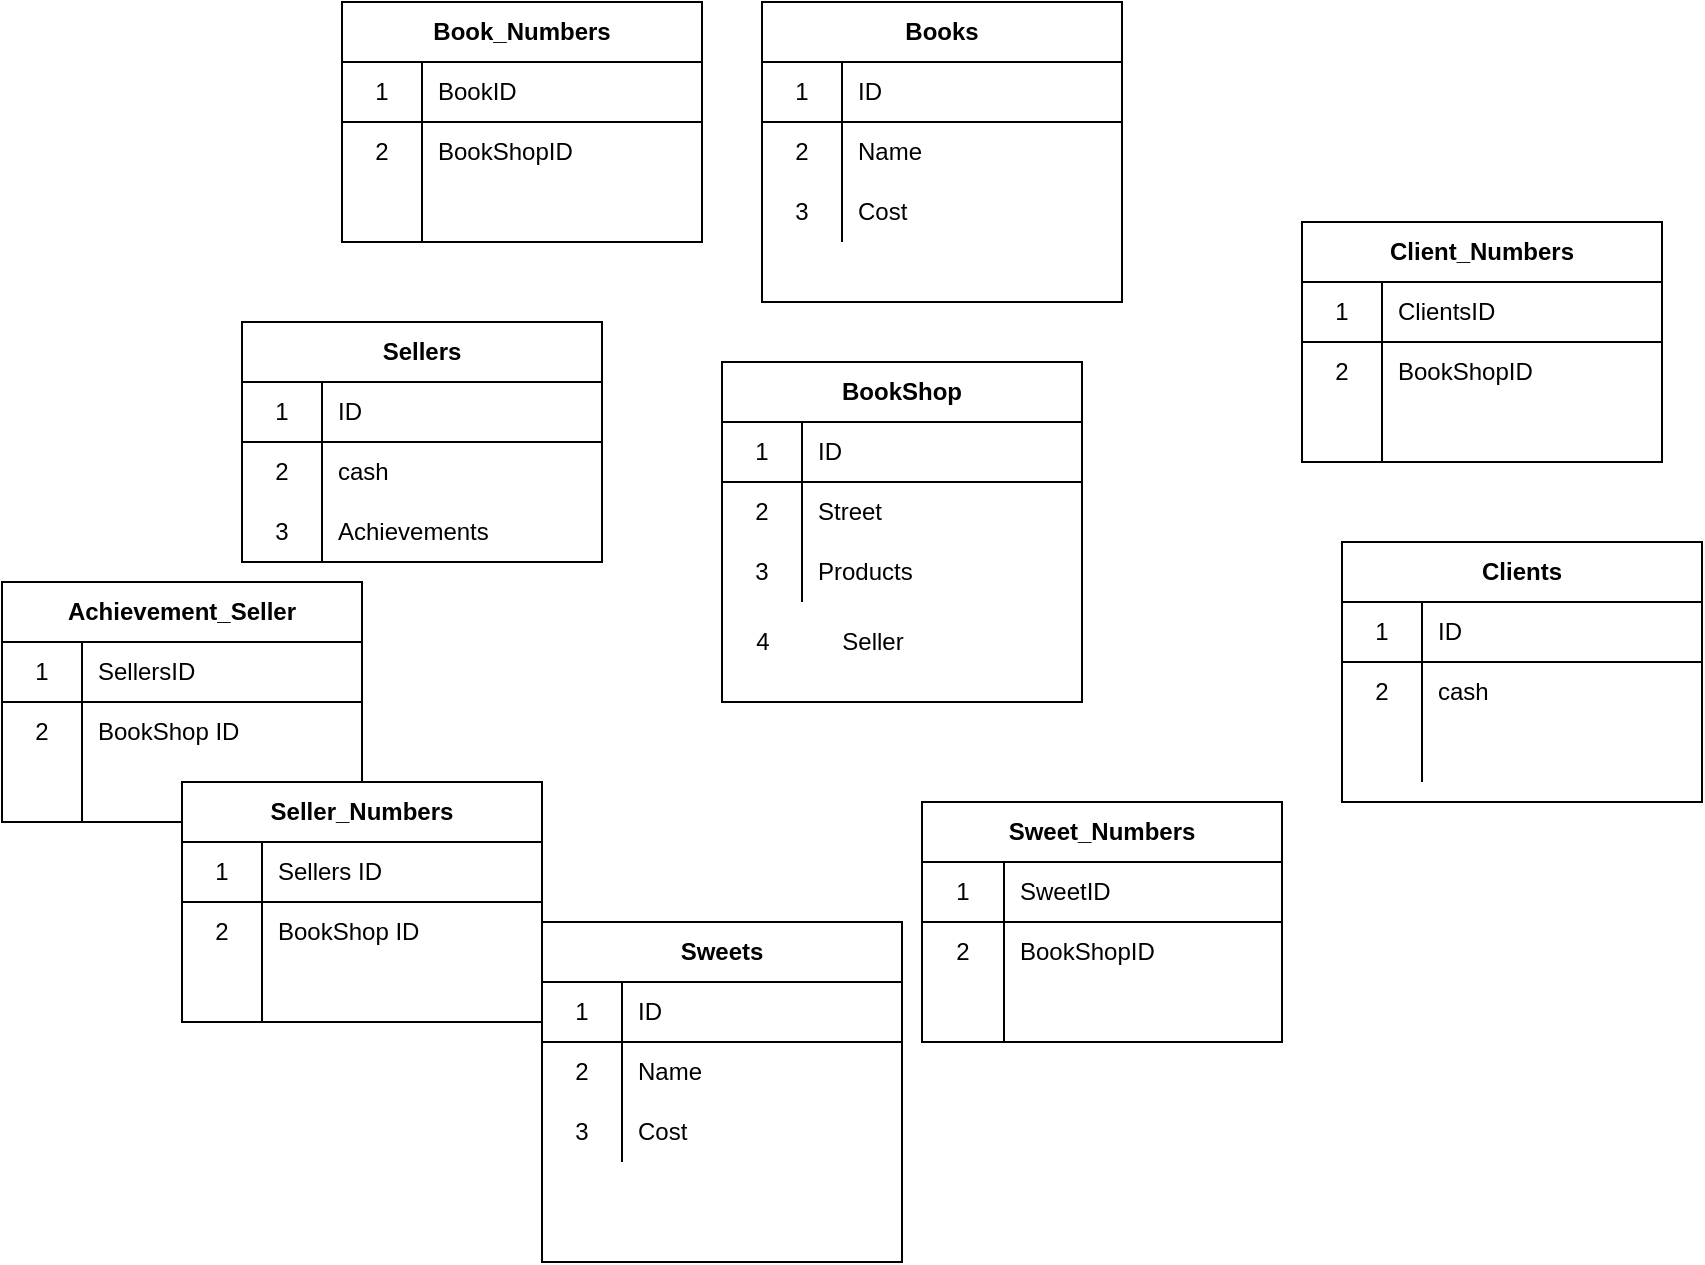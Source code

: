 <mxfile version="14.6.3" type="github">
  <diagram id="C5RBs43oDa-KdzZeNtuy" name="Page-1">
    <mxGraphModel dx="1935" dy="784" grid="1" gridSize="10" guides="1" tooltips="1" connect="1" arrows="1" fold="1" page="1" pageScale="1" pageWidth="827" pageHeight="1169" math="0" shadow="0">
      <root>
        <mxCell id="WIyWlLk6GJQsqaUBKTNV-0" />
        <mxCell id="WIyWlLk6GJQsqaUBKTNV-1" parent="WIyWlLk6GJQsqaUBKTNV-0" />
        <mxCell id="SH3YBPQ3gGaoSPyAYsvP-0" value="BookShop" style="shape=table;html=1;whiteSpace=wrap;startSize=30;container=1;collapsible=0;childLayout=tableLayout;fixedRows=1;rowLines=0;fontStyle=1;align=center;" parent="WIyWlLk6GJQsqaUBKTNV-1" vertex="1">
          <mxGeometry x="290" y="200" width="180" height="170" as="geometry" />
        </mxCell>
        <mxCell id="SH3YBPQ3gGaoSPyAYsvP-1" value="" style="shape=partialRectangle;html=1;whiteSpace=wrap;collapsible=0;dropTarget=0;pointerEvents=0;fillColor=none;top=0;left=0;bottom=1;right=0;points=[[0,0.5],[1,0.5]];portConstraint=eastwest;" parent="SH3YBPQ3gGaoSPyAYsvP-0" vertex="1">
          <mxGeometry y="30" width="180" height="30" as="geometry" />
        </mxCell>
        <mxCell id="SH3YBPQ3gGaoSPyAYsvP-2" value="1" style="shape=partialRectangle;html=1;whiteSpace=wrap;connectable=0;fillColor=none;top=0;left=0;bottom=0;right=0;overflow=hidden;" parent="SH3YBPQ3gGaoSPyAYsvP-1" vertex="1">
          <mxGeometry width="40" height="30" as="geometry" />
        </mxCell>
        <mxCell id="SH3YBPQ3gGaoSPyAYsvP-3" value="ID" style="shape=partialRectangle;html=1;whiteSpace=wrap;connectable=0;fillColor=none;top=0;left=0;bottom=0;right=0;align=left;spacingLeft=6;overflow=hidden;" parent="SH3YBPQ3gGaoSPyAYsvP-1" vertex="1">
          <mxGeometry x="40" width="140" height="30" as="geometry" />
        </mxCell>
        <mxCell id="SH3YBPQ3gGaoSPyAYsvP-4" value="" style="shape=partialRectangle;html=1;whiteSpace=wrap;collapsible=0;dropTarget=0;pointerEvents=0;fillColor=none;top=0;left=0;bottom=0;right=0;points=[[0,0.5],[1,0.5]];portConstraint=eastwest;" parent="SH3YBPQ3gGaoSPyAYsvP-0" vertex="1">
          <mxGeometry y="60" width="180" height="30" as="geometry" />
        </mxCell>
        <mxCell id="SH3YBPQ3gGaoSPyAYsvP-5" value="2" style="shape=partialRectangle;html=1;whiteSpace=wrap;connectable=0;fillColor=none;top=0;left=0;bottom=0;right=0;overflow=hidden;" parent="SH3YBPQ3gGaoSPyAYsvP-4" vertex="1">
          <mxGeometry width="40" height="30" as="geometry" />
        </mxCell>
        <mxCell id="SH3YBPQ3gGaoSPyAYsvP-6" value="Street" style="shape=partialRectangle;html=1;whiteSpace=wrap;connectable=0;fillColor=none;top=0;left=0;bottom=0;right=0;align=left;spacingLeft=6;overflow=hidden;" parent="SH3YBPQ3gGaoSPyAYsvP-4" vertex="1">
          <mxGeometry x="40" width="140" height="30" as="geometry" />
        </mxCell>
        <mxCell id="SH3YBPQ3gGaoSPyAYsvP-7" value="" style="shape=partialRectangle;html=1;whiteSpace=wrap;collapsible=0;dropTarget=0;pointerEvents=0;fillColor=none;top=0;left=0;bottom=0;right=0;points=[[0,0.5],[1,0.5]];portConstraint=eastwest;" parent="SH3YBPQ3gGaoSPyAYsvP-0" vertex="1">
          <mxGeometry y="90" width="180" height="30" as="geometry" />
        </mxCell>
        <mxCell id="SH3YBPQ3gGaoSPyAYsvP-8" value="3" style="shape=partialRectangle;html=1;whiteSpace=wrap;connectable=0;fillColor=none;top=0;left=0;bottom=0;right=0;overflow=hidden;" parent="SH3YBPQ3gGaoSPyAYsvP-7" vertex="1">
          <mxGeometry width="40" height="30" as="geometry" />
        </mxCell>
        <mxCell id="SH3YBPQ3gGaoSPyAYsvP-9" value="Products" style="shape=partialRectangle;html=1;whiteSpace=wrap;connectable=0;fillColor=none;top=0;left=0;bottom=0;right=0;align=left;spacingLeft=6;overflow=hidden;" parent="SH3YBPQ3gGaoSPyAYsvP-7" vertex="1">
          <mxGeometry x="40" width="140" height="30" as="geometry" />
        </mxCell>
        <mxCell id="SH3YBPQ3gGaoSPyAYsvP-10" value="Books" style="shape=table;html=1;whiteSpace=wrap;startSize=30;container=1;collapsible=0;childLayout=tableLayout;fixedRows=1;rowLines=0;fontStyle=1;align=center;" parent="WIyWlLk6GJQsqaUBKTNV-1" vertex="1">
          <mxGeometry x="310" y="20" width="180" height="150" as="geometry" />
        </mxCell>
        <mxCell id="SH3YBPQ3gGaoSPyAYsvP-11" value="" style="shape=partialRectangle;html=1;whiteSpace=wrap;collapsible=0;dropTarget=0;pointerEvents=0;fillColor=none;top=0;left=0;bottom=1;right=0;points=[[0,0.5],[1,0.5]];portConstraint=eastwest;" parent="SH3YBPQ3gGaoSPyAYsvP-10" vertex="1">
          <mxGeometry y="30" width="180" height="30" as="geometry" />
        </mxCell>
        <mxCell id="SH3YBPQ3gGaoSPyAYsvP-12" value="1" style="shape=partialRectangle;html=1;whiteSpace=wrap;connectable=0;fillColor=none;top=0;left=0;bottom=0;right=0;overflow=hidden;" parent="SH3YBPQ3gGaoSPyAYsvP-11" vertex="1">
          <mxGeometry width="40" height="30" as="geometry" />
        </mxCell>
        <mxCell id="SH3YBPQ3gGaoSPyAYsvP-13" value="ID" style="shape=partialRectangle;html=1;whiteSpace=wrap;connectable=0;fillColor=none;top=0;left=0;bottom=0;right=0;align=left;spacingLeft=6;overflow=hidden;" parent="SH3YBPQ3gGaoSPyAYsvP-11" vertex="1">
          <mxGeometry x="40" width="140" height="30" as="geometry" />
        </mxCell>
        <mxCell id="SH3YBPQ3gGaoSPyAYsvP-14" value="" style="shape=partialRectangle;html=1;whiteSpace=wrap;collapsible=0;dropTarget=0;pointerEvents=0;fillColor=none;top=0;left=0;bottom=0;right=0;points=[[0,0.5],[1,0.5]];portConstraint=eastwest;" parent="SH3YBPQ3gGaoSPyAYsvP-10" vertex="1">
          <mxGeometry y="60" width="180" height="30" as="geometry" />
        </mxCell>
        <mxCell id="SH3YBPQ3gGaoSPyAYsvP-15" value="2" style="shape=partialRectangle;html=1;whiteSpace=wrap;connectable=0;fillColor=none;top=0;left=0;bottom=0;right=0;overflow=hidden;" parent="SH3YBPQ3gGaoSPyAYsvP-14" vertex="1">
          <mxGeometry width="40" height="30" as="geometry" />
        </mxCell>
        <mxCell id="SH3YBPQ3gGaoSPyAYsvP-16" value="Name" style="shape=partialRectangle;html=1;whiteSpace=wrap;connectable=0;fillColor=none;top=0;left=0;bottom=0;right=0;align=left;spacingLeft=6;overflow=hidden;" parent="SH3YBPQ3gGaoSPyAYsvP-14" vertex="1">
          <mxGeometry x="40" width="140" height="30" as="geometry" />
        </mxCell>
        <mxCell id="SH3YBPQ3gGaoSPyAYsvP-17" value="" style="shape=partialRectangle;html=1;whiteSpace=wrap;collapsible=0;dropTarget=0;pointerEvents=0;fillColor=none;top=0;left=0;bottom=0;right=0;points=[[0,0.5],[1,0.5]];portConstraint=eastwest;" parent="SH3YBPQ3gGaoSPyAYsvP-10" vertex="1">
          <mxGeometry y="90" width="180" height="30" as="geometry" />
        </mxCell>
        <mxCell id="SH3YBPQ3gGaoSPyAYsvP-18" value="3" style="shape=partialRectangle;html=1;whiteSpace=wrap;connectable=0;fillColor=none;top=0;left=0;bottom=0;right=0;overflow=hidden;" parent="SH3YBPQ3gGaoSPyAYsvP-17" vertex="1">
          <mxGeometry width="40" height="30" as="geometry" />
        </mxCell>
        <mxCell id="SH3YBPQ3gGaoSPyAYsvP-19" value="Cost" style="shape=partialRectangle;html=1;whiteSpace=wrap;connectable=0;fillColor=none;top=0;left=0;bottom=0;right=0;align=left;spacingLeft=6;overflow=hidden;" parent="SH3YBPQ3gGaoSPyAYsvP-17" vertex="1">
          <mxGeometry x="40" width="140" height="30" as="geometry" />
        </mxCell>
        <mxCell id="SH3YBPQ3gGaoSPyAYsvP-33" value="Book_Numbers" style="shape=table;html=1;whiteSpace=wrap;startSize=30;container=1;collapsible=0;childLayout=tableLayout;fixedRows=1;rowLines=0;fontStyle=1;align=center;" parent="WIyWlLk6GJQsqaUBKTNV-1" vertex="1">
          <mxGeometry x="100" y="20" width="180" height="120" as="geometry" />
        </mxCell>
        <mxCell id="SH3YBPQ3gGaoSPyAYsvP-34" value="" style="shape=partialRectangle;html=1;whiteSpace=wrap;collapsible=0;dropTarget=0;pointerEvents=0;fillColor=none;top=0;left=0;bottom=1;right=0;points=[[0,0.5],[1,0.5]];portConstraint=eastwest;" parent="SH3YBPQ3gGaoSPyAYsvP-33" vertex="1">
          <mxGeometry y="30" width="180" height="30" as="geometry" />
        </mxCell>
        <mxCell id="SH3YBPQ3gGaoSPyAYsvP-35" value="1" style="shape=partialRectangle;html=1;whiteSpace=wrap;connectable=0;fillColor=none;top=0;left=0;bottom=0;right=0;overflow=hidden;" parent="SH3YBPQ3gGaoSPyAYsvP-34" vertex="1">
          <mxGeometry width="40" height="30" as="geometry" />
        </mxCell>
        <mxCell id="SH3YBPQ3gGaoSPyAYsvP-36" value="BookID" style="shape=partialRectangle;html=1;whiteSpace=wrap;connectable=0;fillColor=none;top=0;left=0;bottom=0;right=0;align=left;spacingLeft=6;overflow=hidden;" parent="SH3YBPQ3gGaoSPyAYsvP-34" vertex="1">
          <mxGeometry x="40" width="140" height="30" as="geometry" />
        </mxCell>
        <mxCell id="SH3YBPQ3gGaoSPyAYsvP-37" value="" style="shape=partialRectangle;html=1;whiteSpace=wrap;collapsible=0;dropTarget=0;pointerEvents=0;fillColor=none;top=0;left=0;bottom=0;right=0;points=[[0,0.5],[1,0.5]];portConstraint=eastwest;" parent="SH3YBPQ3gGaoSPyAYsvP-33" vertex="1">
          <mxGeometry y="60" width="180" height="30" as="geometry" />
        </mxCell>
        <mxCell id="SH3YBPQ3gGaoSPyAYsvP-38" value="2" style="shape=partialRectangle;html=1;whiteSpace=wrap;connectable=0;fillColor=none;top=0;left=0;bottom=0;right=0;overflow=hidden;" parent="SH3YBPQ3gGaoSPyAYsvP-37" vertex="1">
          <mxGeometry width="40" height="30" as="geometry" />
        </mxCell>
        <mxCell id="SH3YBPQ3gGaoSPyAYsvP-39" value="BookShopID" style="shape=partialRectangle;html=1;whiteSpace=wrap;connectable=0;fillColor=none;top=0;left=0;bottom=0;right=0;align=left;spacingLeft=6;overflow=hidden;" parent="SH3YBPQ3gGaoSPyAYsvP-37" vertex="1">
          <mxGeometry x="40" width="140" height="30" as="geometry" />
        </mxCell>
        <mxCell id="SH3YBPQ3gGaoSPyAYsvP-40" value="" style="shape=partialRectangle;html=1;whiteSpace=wrap;collapsible=0;dropTarget=0;pointerEvents=0;fillColor=none;top=0;left=0;bottom=0;right=0;points=[[0,0.5],[1,0.5]];portConstraint=eastwest;" parent="SH3YBPQ3gGaoSPyAYsvP-33" vertex="1">
          <mxGeometry y="90" width="180" height="30" as="geometry" />
        </mxCell>
        <mxCell id="SH3YBPQ3gGaoSPyAYsvP-41" value="" style="shape=partialRectangle;html=1;whiteSpace=wrap;connectable=0;fillColor=none;top=0;left=0;bottom=0;right=0;overflow=hidden;" parent="SH3YBPQ3gGaoSPyAYsvP-40" vertex="1">
          <mxGeometry width="40" height="30" as="geometry" />
        </mxCell>
        <mxCell id="SH3YBPQ3gGaoSPyAYsvP-42" value="" style="shape=partialRectangle;html=1;whiteSpace=wrap;connectable=0;fillColor=none;top=0;left=0;bottom=0;right=0;align=left;spacingLeft=6;overflow=hidden;" parent="SH3YBPQ3gGaoSPyAYsvP-40" vertex="1">
          <mxGeometry x="40" width="140" height="30" as="geometry" />
        </mxCell>
        <mxCell id="SH3YBPQ3gGaoSPyAYsvP-43" value="Clients" style="shape=table;html=1;whiteSpace=wrap;startSize=30;container=1;collapsible=0;childLayout=tableLayout;fixedRows=1;rowLines=0;fontStyle=1;align=center;" parent="WIyWlLk6GJQsqaUBKTNV-1" vertex="1">
          <mxGeometry x="600" y="290" width="180" height="130" as="geometry" />
        </mxCell>
        <mxCell id="SH3YBPQ3gGaoSPyAYsvP-44" value="" style="shape=partialRectangle;html=1;whiteSpace=wrap;collapsible=0;dropTarget=0;pointerEvents=0;fillColor=none;top=0;left=0;bottom=1;right=0;points=[[0,0.5],[1,0.5]];portConstraint=eastwest;" parent="SH3YBPQ3gGaoSPyAYsvP-43" vertex="1">
          <mxGeometry y="30" width="180" height="30" as="geometry" />
        </mxCell>
        <mxCell id="SH3YBPQ3gGaoSPyAYsvP-45" value="1" style="shape=partialRectangle;html=1;whiteSpace=wrap;connectable=0;fillColor=none;top=0;left=0;bottom=0;right=0;overflow=hidden;" parent="SH3YBPQ3gGaoSPyAYsvP-44" vertex="1">
          <mxGeometry width="40" height="30" as="geometry" />
        </mxCell>
        <mxCell id="SH3YBPQ3gGaoSPyAYsvP-46" value="ID" style="shape=partialRectangle;html=1;whiteSpace=wrap;connectable=0;fillColor=none;top=0;left=0;bottom=0;right=0;align=left;spacingLeft=6;overflow=hidden;" parent="SH3YBPQ3gGaoSPyAYsvP-44" vertex="1">
          <mxGeometry x="40" width="140" height="30" as="geometry" />
        </mxCell>
        <mxCell id="SH3YBPQ3gGaoSPyAYsvP-47" value="" style="shape=partialRectangle;html=1;whiteSpace=wrap;collapsible=0;dropTarget=0;pointerEvents=0;fillColor=none;top=0;left=0;bottom=0;right=0;points=[[0,0.5],[1,0.5]];portConstraint=eastwest;" parent="SH3YBPQ3gGaoSPyAYsvP-43" vertex="1">
          <mxGeometry y="60" width="180" height="30" as="geometry" />
        </mxCell>
        <mxCell id="SH3YBPQ3gGaoSPyAYsvP-48" value="2" style="shape=partialRectangle;html=1;whiteSpace=wrap;connectable=0;fillColor=none;top=0;left=0;bottom=0;right=0;overflow=hidden;" parent="SH3YBPQ3gGaoSPyAYsvP-47" vertex="1">
          <mxGeometry width="40" height="30" as="geometry" />
        </mxCell>
        <mxCell id="SH3YBPQ3gGaoSPyAYsvP-49" value="cash" style="shape=partialRectangle;html=1;whiteSpace=wrap;connectable=0;fillColor=none;top=0;left=0;bottom=0;right=0;align=left;spacingLeft=6;overflow=hidden;" parent="SH3YBPQ3gGaoSPyAYsvP-47" vertex="1">
          <mxGeometry x="40" width="140" height="30" as="geometry" />
        </mxCell>
        <mxCell id="SH3YBPQ3gGaoSPyAYsvP-50" value="" style="shape=partialRectangle;html=1;whiteSpace=wrap;collapsible=0;dropTarget=0;pointerEvents=0;fillColor=none;top=0;left=0;bottom=0;right=0;points=[[0,0.5],[1,0.5]];portConstraint=eastwest;" parent="SH3YBPQ3gGaoSPyAYsvP-43" vertex="1">
          <mxGeometry y="90" width="180" height="30" as="geometry" />
        </mxCell>
        <mxCell id="SH3YBPQ3gGaoSPyAYsvP-51" value="" style="shape=partialRectangle;html=1;whiteSpace=wrap;connectable=0;fillColor=none;top=0;left=0;bottom=0;right=0;overflow=hidden;" parent="SH3YBPQ3gGaoSPyAYsvP-50" vertex="1">
          <mxGeometry width="40" height="30" as="geometry" />
        </mxCell>
        <mxCell id="SH3YBPQ3gGaoSPyAYsvP-52" value="" style="shape=partialRectangle;html=1;whiteSpace=wrap;connectable=0;fillColor=none;top=0;left=0;bottom=0;right=0;align=left;spacingLeft=6;overflow=hidden;" parent="SH3YBPQ3gGaoSPyAYsvP-50" vertex="1">
          <mxGeometry x="40" width="140" height="30" as="geometry" />
        </mxCell>
        <mxCell id="SH3YBPQ3gGaoSPyAYsvP-53" value="Sweets" style="shape=table;html=1;whiteSpace=wrap;startSize=30;container=1;collapsible=0;childLayout=tableLayout;fixedRows=1;rowLines=0;fontStyle=1;align=center;" parent="WIyWlLk6GJQsqaUBKTNV-1" vertex="1">
          <mxGeometry x="200" y="480" width="180" height="170" as="geometry" />
        </mxCell>
        <mxCell id="SH3YBPQ3gGaoSPyAYsvP-54" value="" style="shape=partialRectangle;html=1;whiteSpace=wrap;collapsible=0;dropTarget=0;pointerEvents=0;fillColor=none;top=0;left=0;bottom=1;right=0;points=[[0,0.5],[1,0.5]];portConstraint=eastwest;" parent="SH3YBPQ3gGaoSPyAYsvP-53" vertex="1">
          <mxGeometry y="30" width="180" height="30" as="geometry" />
        </mxCell>
        <mxCell id="SH3YBPQ3gGaoSPyAYsvP-55" value="1" style="shape=partialRectangle;html=1;whiteSpace=wrap;connectable=0;fillColor=none;top=0;left=0;bottom=0;right=0;overflow=hidden;" parent="SH3YBPQ3gGaoSPyAYsvP-54" vertex="1">
          <mxGeometry width="40" height="30" as="geometry" />
        </mxCell>
        <mxCell id="SH3YBPQ3gGaoSPyAYsvP-56" value="ID" style="shape=partialRectangle;html=1;whiteSpace=wrap;connectable=0;fillColor=none;top=0;left=0;bottom=0;right=0;align=left;spacingLeft=6;overflow=hidden;" parent="SH3YBPQ3gGaoSPyAYsvP-54" vertex="1">
          <mxGeometry x="40" width="140" height="30" as="geometry" />
        </mxCell>
        <mxCell id="SH3YBPQ3gGaoSPyAYsvP-57" value="" style="shape=partialRectangle;html=1;whiteSpace=wrap;collapsible=0;dropTarget=0;pointerEvents=0;fillColor=none;top=0;left=0;bottom=0;right=0;points=[[0,0.5],[1,0.5]];portConstraint=eastwest;" parent="SH3YBPQ3gGaoSPyAYsvP-53" vertex="1">
          <mxGeometry y="60" width="180" height="30" as="geometry" />
        </mxCell>
        <mxCell id="SH3YBPQ3gGaoSPyAYsvP-58" value="2" style="shape=partialRectangle;html=1;whiteSpace=wrap;connectable=0;fillColor=none;top=0;left=0;bottom=0;right=0;overflow=hidden;" parent="SH3YBPQ3gGaoSPyAYsvP-57" vertex="1">
          <mxGeometry width="40" height="30" as="geometry" />
        </mxCell>
        <mxCell id="SH3YBPQ3gGaoSPyAYsvP-59" value="Name" style="shape=partialRectangle;html=1;whiteSpace=wrap;connectable=0;fillColor=none;top=0;left=0;bottom=0;right=0;align=left;spacingLeft=6;overflow=hidden;" parent="SH3YBPQ3gGaoSPyAYsvP-57" vertex="1">
          <mxGeometry x="40" width="140" height="30" as="geometry" />
        </mxCell>
        <mxCell id="SH3YBPQ3gGaoSPyAYsvP-60" value="" style="shape=partialRectangle;html=1;whiteSpace=wrap;collapsible=0;dropTarget=0;pointerEvents=0;fillColor=none;top=0;left=0;bottom=0;right=0;points=[[0,0.5],[1,0.5]];portConstraint=eastwest;" parent="SH3YBPQ3gGaoSPyAYsvP-53" vertex="1">
          <mxGeometry y="90" width="180" height="30" as="geometry" />
        </mxCell>
        <mxCell id="SH3YBPQ3gGaoSPyAYsvP-61" value="3" style="shape=partialRectangle;html=1;whiteSpace=wrap;connectable=0;fillColor=none;top=0;left=0;bottom=0;right=0;overflow=hidden;" parent="SH3YBPQ3gGaoSPyAYsvP-60" vertex="1">
          <mxGeometry width="40" height="30" as="geometry" />
        </mxCell>
        <mxCell id="SH3YBPQ3gGaoSPyAYsvP-62" value="Cost" style="shape=partialRectangle;html=1;whiteSpace=wrap;connectable=0;fillColor=none;top=0;left=0;bottom=0;right=0;align=left;spacingLeft=6;overflow=hidden;" parent="SH3YBPQ3gGaoSPyAYsvP-60" vertex="1">
          <mxGeometry x="40" width="140" height="30" as="geometry" />
        </mxCell>
        <mxCell id="SH3YBPQ3gGaoSPyAYsvP-63" value="Sweet_Numbers" style="shape=table;html=1;whiteSpace=wrap;startSize=30;container=1;collapsible=0;childLayout=tableLayout;fixedRows=1;rowLines=0;fontStyle=1;align=center;" parent="WIyWlLk6GJQsqaUBKTNV-1" vertex="1">
          <mxGeometry x="390" y="420" width="180" height="120" as="geometry" />
        </mxCell>
        <mxCell id="SH3YBPQ3gGaoSPyAYsvP-64" value="" style="shape=partialRectangle;html=1;whiteSpace=wrap;collapsible=0;dropTarget=0;pointerEvents=0;fillColor=none;top=0;left=0;bottom=1;right=0;points=[[0,0.5],[1,0.5]];portConstraint=eastwest;" parent="SH3YBPQ3gGaoSPyAYsvP-63" vertex="1">
          <mxGeometry y="30" width="180" height="30" as="geometry" />
        </mxCell>
        <mxCell id="SH3YBPQ3gGaoSPyAYsvP-65" value="1" style="shape=partialRectangle;html=1;whiteSpace=wrap;connectable=0;fillColor=none;top=0;left=0;bottom=0;right=0;overflow=hidden;" parent="SH3YBPQ3gGaoSPyAYsvP-64" vertex="1">
          <mxGeometry width="41" height="30" as="geometry" />
        </mxCell>
        <mxCell id="SH3YBPQ3gGaoSPyAYsvP-66" value="SweetID" style="shape=partialRectangle;html=1;whiteSpace=wrap;connectable=0;fillColor=none;top=0;left=0;bottom=0;right=0;align=left;spacingLeft=6;overflow=hidden;" parent="SH3YBPQ3gGaoSPyAYsvP-64" vertex="1">
          <mxGeometry x="41" width="139" height="30" as="geometry" />
        </mxCell>
        <mxCell id="SH3YBPQ3gGaoSPyAYsvP-67" value="" style="shape=partialRectangle;html=1;whiteSpace=wrap;collapsible=0;dropTarget=0;pointerEvents=0;fillColor=none;top=0;left=0;bottom=0;right=0;points=[[0,0.5],[1,0.5]];portConstraint=eastwest;" parent="SH3YBPQ3gGaoSPyAYsvP-63" vertex="1">
          <mxGeometry y="60" width="180" height="30" as="geometry" />
        </mxCell>
        <mxCell id="SH3YBPQ3gGaoSPyAYsvP-68" value="2" style="shape=partialRectangle;html=1;whiteSpace=wrap;connectable=0;fillColor=none;top=0;left=0;bottom=0;right=0;overflow=hidden;" parent="SH3YBPQ3gGaoSPyAYsvP-67" vertex="1">
          <mxGeometry width="41" height="30" as="geometry" />
        </mxCell>
        <mxCell id="SH3YBPQ3gGaoSPyAYsvP-69" value="BookShopID" style="shape=partialRectangle;html=1;whiteSpace=wrap;connectable=0;fillColor=none;top=0;left=0;bottom=0;right=0;align=left;spacingLeft=6;overflow=hidden;" parent="SH3YBPQ3gGaoSPyAYsvP-67" vertex="1">
          <mxGeometry x="41" width="139" height="30" as="geometry" />
        </mxCell>
        <mxCell id="SH3YBPQ3gGaoSPyAYsvP-70" value="" style="shape=partialRectangle;html=1;whiteSpace=wrap;collapsible=0;dropTarget=0;pointerEvents=0;fillColor=none;top=0;left=0;bottom=0;right=0;points=[[0,0.5],[1,0.5]];portConstraint=eastwest;" parent="SH3YBPQ3gGaoSPyAYsvP-63" vertex="1">
          <mxGeometry y="90" width="180" height="30" as="geometry" />
        </mxCell>
        <mxCell id="SH3YBPQ3gGaoSPyAYsvP-71" value="" style="shape=partialRectangle;html=1;whiteSpace=wrap;connectable=0;fillColor=none;top=0;left=0;bottom=0;right=0;overflow=hidden;" parent="SH3YBPQ3gGaoSPyAYsvP-70" vertex="1">
          <mxGeometry width="41" height="30" as="geometry" />
        </mxCell>
        <mxCell id="SH3YBPQ3gGaoSPyAYsvP-72" value="" style="shape=partialRectangle;html=1;whiteSpace=wrap;connectable=0;fillColor=none;top=0;left=0;bottom=0;right=0;align=left;spacingLeft=6;overflow=hidden;" parent="SH3YBPQ3gGaoSPyAYsvP-70" vertex="1">
          <mxGeometry x="41" width="139" height="30" as="geometry" />
        </mxCell>
        <mxCell id="SH3YBPQ3gGaoSPyAYsvP-83" value="Client_Numbers" style="shape=table;html=1;whiteSpace=wrap;startSize=30;container=1;collapsible=0;childLayout=tableLayout;fixedRows=1;rowLines=0;fontStyle=1;align=center;" parent="WIyWlLk6GJQsqaUBKTNV-1" vertex="1">
          <mxGeometry x="580" y="130" width="180" height="120" as="geometry" />
        </mxCell>
        <mxCell id="SH3YBPQ3gGaoSPyAYsvP-84" value="" style="shape=partialRectangle;html=1;whiteSpace=wrap;collapsible=0;dropTarget=0;pointerEvents=0;fillColor=none;top=0;left=0;bottom=1;right=0;points=[[0,0.5],[1,0.5]];portConstraint=eastwest;" parent="SH3YBPQ3gGaoSPyAYsvP-83" vertex="1">
          <mxGeometry y="30" width="180" height="30" as="geometry" />
        </mxCell>
        <mxCell id="SH3YBPQ3gGaoSPyAYsvP-85" value="1" style="shape=partialRectangle;html=1;whiteSpace=wrap;connectable=0;fillColor=none;top=0;left=0;bottom=0;right=0;overflow=hidden;" parent="SH3YBPQ3gGaoSPyAYsvP-84" vertex="1">
          <mxGeometry width="40" height="30" as="geometry" />
        </mxCell>
        <mxCell id="SH3YBPQ3gGaoSPyAYsvP-86" value="ClientsID" style="shape=partialRectangle;html=1;whiteSpace=wrap;connectable=0;fillColor=none;top=0;left=0;bottom=0;right=0;align=left;spacingLeft=6;overflow=hidden;" parent="SH3YBPQ3gGaoSPyAYsvP-84" vertex="1">
          <mxGeometry x="40" width="140" height="30" as="geometry" />
        </mxCell>
        <mxCell id="SH3YBPQ3gGaoSPyAYsvP-87" value="" style="shape=partialRectangle;html=1;whiteSpace=wrap;collapsible=0;dropTarget=0;pointerEvents=0;fillColor=none;top=0;left=0;bottom=0;right=0;points=[[0,0.5],[1,0.5]];portConstraint=eastwest;" parent="SH3YBPQ3gGaoSPyAYsvP-83" vertex="1">
          <mxGeometry y="60" width="180" height="30" as="geometry" />
        </mxCell>
        <mxCell id="SH3YBPQ3gGaoSPyAYsvP-88" value="2" style="shape=partialRectangle;html=1;whiteSpace=wrap;connectable=0;fillColor=none;top=0;left=0;bottom=0;right=0;overflow=hidden;" parent="SH3YBPQ3gGaoSPyAYsvP-87" vertex="1">
          <mxGeometry width="40" height="30" as="geometry" />
        </mxCell>
        <mxCell id="SH3YBPQ3gGaoSPyAYsvP-89" value="BookShopID" style="shape=partialRectangle;html=1;whiteSpace=wrap;connectable=0;fillColor=none;top=0;left=0;bottom=0;right=0;align=left;spacingLeft=6;overflow=hidden;" parent="SH3YBPQ3gGaoSPyAYsvP-87" vertex="1">
          <mxGeometry x="40" width="140" height="30" as="geometry" />
        </mxCell>
        <mxCell id="SH3YBPQ3gGaoSPyAYsvP-90" value="" style="shape=partialRectangle;html=1;whiteSpace=wrap;collapsible=0;dropTarget=0;pointerEvents=0;fillColor=none;top=0;left=0;bottom=0;right=0;points=[[0,0.5],[1,0.5]];portConstraint=eastwest;" parent="SH3YBPQ3gGaoSPyAYsvP-83" vertex="1">
          <mxGeometry y="90" width="180" height="30" as="geometry" />
        </mxCell>
        <mxCell id="SH3YBPQ3gGaoSPyAYsvP-91" value="" style="shape=partialRectangle;html=1;whiteSpace=wrap;connectable=0;fillColor=none;top=0;left=0;bottom=0;right=0;overflow=hidden;" parent="SH3YBPQ3gGaoSPyAYsvP-90" vertex="1">
          <mxGeometry width="40" height="30" as="geometry" />
        </mxCell>
        <mxCell id="SH3YBPQ3gGaoSPyAYsvP-92" value="" style="shape=partialRectangle;html=1;whiteSpace=wrap;connectable=0;fillColor=none;top=0;left=0;bottom=0;right=0;align=left;spacingLeft=6;overflow=hidden;" parent="SH3YBPQ3gGaoSPyAYsvP-90" vertex="1">
          <mxGeometry x="40" width="140" height="30" as="geometry" />
        </mxCell>
        <mxCell id="KYi7_azfYtkrfI1_Ko0c-4" value="4" style="text;html=1;align=center;verticalAlign=middle;resizable=0;points=[];autosize=1;strokeColor=none;" parent="WIyWlLk6GJQsqaUBKTNV-1" vertex="1">
          <mxGeometry x="300" y="330" width="20" height="20" as="geometry" />
        </mxCell>
        <mxCell id="KYi7_azfYtkrfI1_Ko0c-5" value="Seller" style="text;html=1;align=center;verticalAlign=middle;resizable=0;points=[];autosize=1;strokeColor=none;" parent="WIyWlLk6GJQsqaUBKTNV-1" vertex="1">
          <mxGeometry x="340" y="330" width="50" height="20" as="geometry" />
        </mxCell>
        <mxCell id="KYi7_azfYtkrfI1_Ko0c-6" value="Sellers" style="shape=table;html=1;whiteSpace=wrap;startSize=30;container=1;collapsible=0;childLayout=tableLayout;fixedRows=1;rowLines=0;fontStyle=1;align=center;" parent="WIyWlLk6GJQsqaUBKTNV-1" vertex="1">
          <mxGeometry x="50" y="180" width="180" height="120" as="geometry" />
        </mxCell>
        <mxCell id="KYi7_azfYtkrfI1_Ko0c-7" value="" style="shape=partialRectangle;html=1;whiteSpace=wrap;collapsible=0;dropTarget=0;pointerEvents=0;fillColor=none;top=0;left=0;bottom=1;right=0;points=[[0,0.5],[1,0.5]];portConstraint=eastwest;" parent="KYi7_azfYtkrfI1_Ko0c-6" vertex="1">
          <mxGeometry y="30" width="180" height="30" as="geometry" />
        </mxCell>
        <mxCell id="KYi7_azfYtkrfI1_Ko0c-8" value="1" style="shape=partialRectangle;html=1;whiteSpace=wrap;connectable=0;fillColor=none;top=0;left=0;bottom=0;right=0;overflow=hidden;" parent="KYi7_azfYtkrfI1_Ko0c-7" vertex="1">
          <mxGeometry width="40" height="30" as="geometry" />
        </mxCell>
        <mxCell id="KYi7_azfYtkrfI1_Ko0c-9" value="ID" style="shape=partialRectangle;html=1;whiteSpace=wrap;connectable=0;fillColor=none;top=0;left=0;bottom=0;right=0;align=left;spacingLeft=6;overflow=hidden;" parent="KYi7_azfYtkrfI1_Ko0c-7" vertex="1">
          <mxGeometry x="40" width="140" height="30" as="geometry" />
        </mxCell>
        <mxCell id="KYi7_azfYtkrfI1_Ko0c-10" value="" style="shape=partialRectangle;html=1;whiteSpace=wrap;collapsible=0;dropTarget=0;pointerEvents=0;fillColor=none;top=0;left=0;bottom=0;right=0;points=[[0,0.5],[1,0.5]];portConstraint=eastwest;" parent="KYi7_azfYtkrfI1_Ko0c-6" vertex="1">
          <mxGeometry y="60" width="180" height="30" as="geometry" />
        </mxCell>
        <mxCell id="KYi7_azfYtkrfI1_Ko0c-11" value="2" style="shape=partialRectangle;html=1;whiteSpace=wrap;connectable=0;fillColor=none;top=0;left=0;bottom=0;right=0;overflow=hidden;" parent="KYi7_azfYtkrfI1_Ko0c-10" vertex="1">
          <mxGeometry width="40" height="30" as="geometry" />
        </mxCell>
        <mxCell id="KYi7_azfYtkrfI1_Ko0c-12" value="cash" style="shape=partialRectangle;html=1;whiteSpace=wrap;connectable=0;fillColor=none;top=0;left=0;bottom=0;right=0;align=left;spacingLeft=6;overflow=hidden;" parent="KYi7_azfYtkrfI1_Ko0c-10" vertex="1">
          <mxGeometry x="40" width="140" height="30" as="geometry" />
        </mxCell>
        <mxCell id="KYi7_azfYtkrfI1_Ko0c-13" value="" style="shape=partialRectangle;html=1;whiteSpace=wrap;collapsible=0;dropTarget=0;pointerEvents=0;fillColor=none;top=0;left=0;bottom=0;right=0;points=[[0,0.5],[1,0.5]];portConstraint=eastwest;" parent="KYi7_azfYtkrfI1_Ko0c-6" vertex="1">
          <mxGeometry y="90" width="180" height="30" as="geometry" />
        </mxCell>
        <mxCell id="KYi7_azfYtkrfI1_Ko0c-14" value="3" style="shape=partialRectangle;html=1;whiteSpace=wrap;connectable=0;fillColor=none;top=0;left=0;bottom=0;right=0;overflow=hidden;" parent="KYi7_azfYtkrfI1_Ko0c-13" vertex="1">
          <mxGeometry width="40" height="30" as="geometry" />
        </mxCell>
        <mxCell id="KYi7_azfYtkrfI1_Ko0c-15" value="&lt;span style=&quot;text-align: center&quot;&gt;Achievements&lt;/span&gt;" style="shape=partialRectangle;html=1;whiteSpace=wrap;connectable=0;fillColor=none;top=0;left=0;bottom=0;right=0;align=left;spacingLeft=6;overflow=hidden;" parent="KYi7_azfYtkrfI1_Ko0c-13" vertex="1">
          <mxGeometry x="40" width="140" height="30" as="geometry" />
        </mxCell>
        <mxCell id="KYi7_azfYtkrfI1_Ko0c-18" value="Achievement_Seller" style="shape=table;html=1;whiteSpace=wrap;startSize=30;container=1;collapsible=0;childLayout=tableLayout;fixedRows=1;rowLines=0;fontStyle=1;align=center;" parent="WIyWlLk6GJQsqaUBKTNV-1" vertex="1">
          <mxGeometry x="-70" y="310" width="180" height="120" as="geometry" />
        </mxCell>
        <mxCell id="KYi7_azfYtkrfI1_Ko0c-19" value="" style="shape=partialRectangle;html=1;whiteSpace=wrap;collapsible=0;dropTarget=0;pointerEvents=0;fillColor=none;top=0;left=0;bottom=1;right=0;points=[[0,0.5],[1,0.5]];portConstraint=eastwest;" parent="KYi7_azfYtkrfI1_Ko0c-18" vertex="1">
          <mxGeometry y="30" width="180" height="30" as="geometry" />
        </mxCell>
        <mxCell id="KYi7_azfYtkrfI1_Ko0c-20" value="1" style="shape=partialRectangle;html=1;whiteSpace=wrap;connectable=0;fillColor=none;top=0;left=0;bottom=0;right=0;overflow=hidden;" parent="KYi7_azfYtkrfI1_Ko0c-19" vertex="1">
          <mxGeometry width="40" height="30" as="geometry" />
        </mxCell>
        <mxCell id="KYi7_azfYtkrfI1_Ko0c-21" value="SellersID" style="shape=partialRectangle;html=1;whiteSpace=wrap;connectable=0;fillColor=none;top=0;left=0;bottom=0;right=0;align=left;spacingLeft=6;overflow=hidden;" parent="KYi7_azfYtkrfI1_Ko0c-19" vertex="1">
          <mxGeometry x="40" width="140" height="30" as="geometry" />
        </mxCell>
        <mxCell id="KYi7_azfYtkrfI1_Ko0c-22" value="" style="shape=partialRectangle;html=1;whiteSpace=wrap;collapsible=0;dropTarget=0;pointerEvents=0;fillColor=none;top=0;left=0;bottom=0;right=0;points=[[0,0.5],[1,0.5]];portConstraint=eastwest;" parent="KYi7_azfYtkrfI1_Ko0c-18" vertex="1">
          <mxGeometry y="60" width="180" height="30" as="geometry" />
        </mxCell>
        <mxCell id="KYi7_azfYtkrfI1_Ko0c-23" value="2" style="shape=partialRectangle;html=1;whiteSpace=wrap;connectable=0;fillColor=none;top=0;left=0;bottom=0;right=0;overflow=hidden;" parent="KYi7_azfYtkrfI1_Ko0c-22" vertex="1">
          <mxGeometry width="40" height="30" as="geometry" />
        </mxCell>
        <mxCell id="KYi7_azfYtkrfI1_Ko0c-24" value="BookShop ID" style="shape=partialRectangle;html=1;whiteSpace=wrap;connectable=0;fillColor=none;top=0;left=0;bottom=0;right=0;align=left;spacingLeft=6;overflow=hidden;" parent="KYi7_azfYtkrfI1_Ko0c-22" vertex="1">
          <mxGeometry x="40" width="140" height="30" as="geometry" />
        </mxCell>
        <mxCell id="KYi7_azfYtkrfI1_Ko0c-25" value="" style="shape=partialRectangle;html=1;whiteSpace=wrap;collapsible=0;dropTarget=0;pointerEvents=0;fillColor=none;top=0;left=0;bottom=0;right=0;points=[[0,0.5],[1,0.5]];portConstraint=eastwest;" parent="KYi7_azfYtkrfI1_Ko0c-18" vertex="1">
          <mxGeometry y="90" width="180" height="30" as="geometry" />
        </mxCell>
        <mxCell id="KYi7_azfYtkrfI1_Ko0c-26" value="" style="shape=partialRectangle;html=1;whiteSpace=wrap;connectable=0;fillColor=none;top=0;left=0;bottom=0;right=0;overflow=hidden;" parent="KYi7_azfYtkrfI1_Ko0c-25" vertex="1">
          <mxGeometry width="40" height="30" as="geometry" />
        </mxCell>
        <mxCell id="KYi7_azfYtkrfI1_Ko0c-27" value="" style="shape=partialRectangle;html=1;whiteSpace=wrap;connectable=0;fillColor=none;top=0;left=0;bottom=0;right=0;align=left;spacingLeft=6;overflow=hidden;" parent="KYi7_azfYtkrfI1_Ko0c-25" vertex="1">
          <mxGeometry x="40" width="140" height="30" as="geometry" />
        </mxCell>
        <mxCell id="KYi7_azfYtkrfI1_Ko0c-28" value="Seller_Numbers" style="shape=table;html=1;whiteSpace=wrap;startSize=30;container=1;collapsible=0;childLayout=tableLayout;fixedRows=1;rowLines=0;fontStyle=1;align=center;" parent="WIyWlLk6GJQsqaUBKTNV-1" vertex="1">
          <mxGeometry x="20" y="410" width="180" height="120" as="geometry" />
        </mxCell>
        <mxCell id="KYi7_azfYtkrfI1_Ko0c-29" value="" style="shape=partialRectangle;html=1;whiteSpace=wrap;collapsible=0;dropTarget=0;pointerEvents=0;fillColor=none;top=0;left=0;bottom=1;right=0;points=[[0,0.5],[1,0.5]];portConstraint=eastwest;" parent="KYi7_azfYtkrfI1_Ko0c-28" vertex="1">
          <mxGeometry y="30" width="180" height="30" as="geometry" />
        </mxCell>
        <mxCell id="KYi7_azfYtkrfI1_Ko0c-30" value="1" style="shape=partialRectangle;html=1;whiteSpace=wrap;connectable=0;fillColor=none;top=0;left=0;bottom=0;right=0;overflow=hidden;" parent="KYi7_azfYtkrfI1_Ko0c-29" vertex="1">
          <mxGeometry width="40" height="30" as="geometry" />
        </mxCell>
        <mxCell id="KYi7_azfYtkrfI1_Ko0c-31" value="Sellers ID" style="shape=partialRectangle;html=1;whiteSpace=wrap;connectable=0;fillColor=none;top=0;left=0;bottom=0;right=0;align=left;spacingLeft=6;overflow=hidden;" parent="KYi7_azfYtkrfI1_Ko0c-29" vertex="1">
          <mxGeometry x="40" width="140" height="30" as="geometry" />
        </mxCell>
        <mxCell id="KYi7_azfYtkrfI1_Ko0c-32" value="" style="shape=partialRectangle;html=1;whiteSpace=wrap;collapsible=0;dropTarget=0;pointerEvents=0;fillColor=none;top=0;left=0;bottom=0;right=0;points=[[0,0.5],[1,0.5]];portConstraint=eastwest;" parent="KYi7_azfYtkrfI1_Ko0c-28" vertex="1">
          <mxGeometry y="60" width="180" height="30" as="geometry" />
        </mxCell>
        <mxCell id="KYi7_azfYtkrfI1_Ko0c-33" value="2" style="shape=partialRectangle;html=1;whiteSpace=wrap;connectable=0;fillColor=none;top=0;left=0;bottom=0;right=0;overflow=hidden;" parent="KYi7_azfYtkrfI1_Ko0c-32" vertex="1">
          <mxGeometry width="40" height="30" as="geometry" />
        </mxCell>
        <mxCell id="KYi7_azfYtkrfI1_Ko0c-34" value="BookShop ID" style="shape=partialRectangle;html=1;whiteSpace=wrap;connectable=0;fillColor=none;top=0;left=0;bottom=0;right=0;align=left;spacingLeft=6;overflow=hidden;" parent="KYi7_azfYtkrfI1_Ko0c-32" vertex="1">
          <mxGeometry x="40" width="140" height="30" as="geometry" />
        </mxCell>
        <mxCell id="KYi7_azfYtkrfI1_Ko0c-35" value="" style="shape=partialRectangle;html=1;whiteSpace=wrap;collapsible=0;dropTarget=0;pointerEvents=0;fillColor=none;top=0;left=0;bottom=0;right=0;points=[[0,0.5],[1,0.5]];portConstraint=eastwest;" parent="KYi7_azfYtkrfI1_Ko0c-28" vertex="1">
          <mxGeometry y="90" width="180" height="30" as="geometry" />
        </mxCell>
        <mxCell id="KYi7_azfYtkrfI1_Ko0c-36" value="" style="shape=partialRectangle;html=1;whiteSpace=wrap;connectable=0;fillColor=none;top=0;left=0;bottom=0;right=0;overflow=hidden;" parent="KYi7_azfYtkrfI1_Ko0c-35" vertex="1">
          <mxGeometry width="40" height="30" as="geometry" />
        </mxCell>
        <mxCell id="KYi7_azfYtkrfI1_Ko0c-37" value="" style="shape=partialRectangle;html=1;whiteSpace=wrap;connectable=0;fillColor=none;top=0;left=0;bottom=0;right=0;align=left;spacingLeft=6;overflow=hidden;" parent="KYi7_azfYtkrfI1_Ko0c-35" vertex="1">
          <mxGeometry x="40" width="140" height="30" as="geometry" />
        </mxCell>
      </root>
    </mxGraphModel>
  </diagram>
</mxfile>
